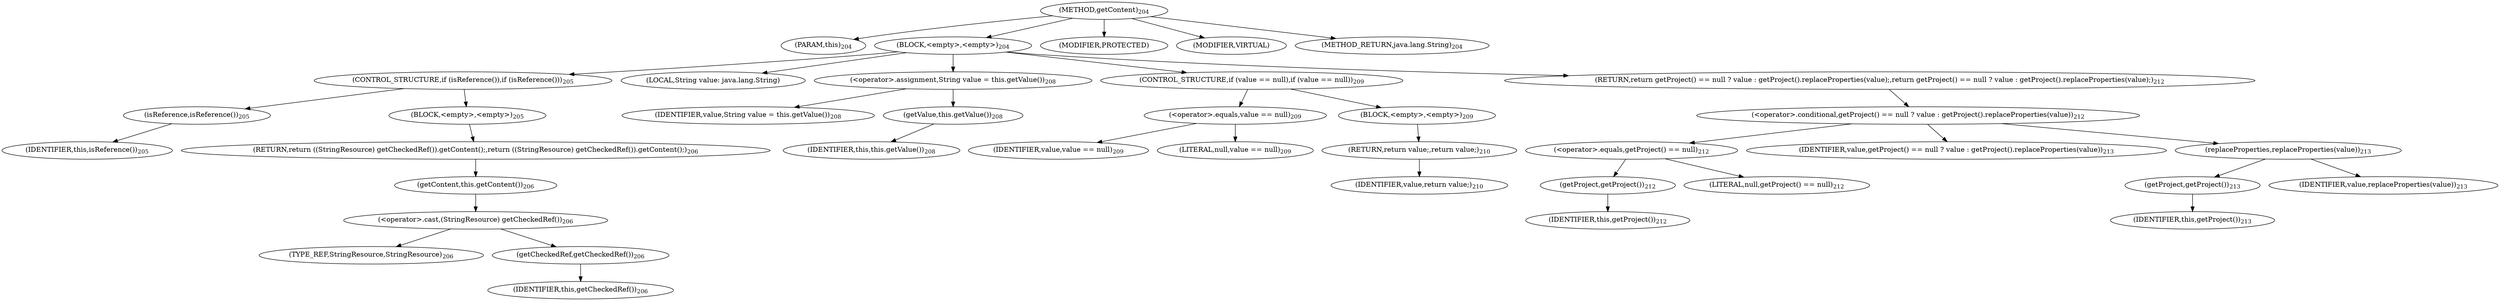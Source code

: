 digraph "getContent" {  
"288" [label = <(METHOD,getContent)<SUB>204</SUB>> ]
"35" [label = <(PARAM,this)<SUB>204</SUB>> ]
"289" [label = <(BLOCK,&lt;empty&gt;,&lt;empty&gt;)<SUB>204</SUB>> ]
"290" [label = <(CONTROL_STRUCTURE,if (isReference()),if (isReference()))<SUB>205</SUB>> ]
"291" [label = <(isReference,isReference())<SUB>205</SUB>> ]
"34" [label = <(IDENTIFIER,this,isReference())<SUB>205</SUB>> ]
"292" [label = <(BLOCK,&lt;empty&gt;,&lt;empty&gt;)<SUB>205</SUB>> ]
"293" [label = <(RETURN,return ((StringResource) getCheckedRef()).getContent();,return ((StringResource) getCheckedRef()).getContent();)<SUB>206</SUB>> ]
"294" [label = <(getContent,this.getContent())<SUB>206</SUB>> ]
"295" [label = <(&lt;operator&gt;.cast,(StringResource) getCheckedRef())<SUB>206</SUB>> ]
"296" [label = <(TYPE_REF,StringResource,StringResource)<SUB>206</SUB>> ]
"297" [label = <(getCheckedRef,getCheckedRef())<SUB>206</SUB>> ]
"36" [label = <(IDENTIFIER,this,getCheckedRef())<SUB>206</SUB>> ]
"298" [label = <(LOCAL,String value: java.lang.String)> ]
"299" [label = <(&lt;operator&gt;.assignment,String value = this.getValue())<SUB>208</SUB>> ]
"300" [label = <(IDENTIFIER,value,String value = this.getValue())<SUB>208</SUB>> ]
"301" [label = <(getValue,this.getValue())<SUB>208</SUB>> ]
"37" [label = <(IDENTIFIER,this,this.getValue())<SUB>208</SUB>> ]
"302" [label = <(CONTROL_STRUCTURE,if (value == null),if (value == null))<SUB>209</SUB>> ]
"303" [label = <(&lt;operator&gt;.equals,value == null)<SUB>209</SUB>> ]
"304" [label = <(IDENTIFIER,value,value == null)<SUB>209</SUB>> ]
"305" [label = <(LITERAL,null,value == null)<SUB>209</SUB>> ]
"306" [label = <(BLOCK,&lt;empty&gt;,&lt;empty&gt;)<SUB>209</SUB>> ]
"307" [label = <(RETURN,return value;,return value;)<SUB>210</SUB>> ]
"308" [label = <(IDENTIFIER,value,return value;)<SUB>210</SUB>> ]
"309" [label = <(RETURN,return getProject() == null ? value : getProject().replaceProperties(value);,return getProject() == null ? value : getProject().replaceProperties(value);)<SUB>212</SUB>> ]
"310" [label = <(&lt;operator&gt;.conditional,getProject() == null ? value : getProject().replaceProperties(value))<SUB>212</SUB>> ]
"311" [label = <(&lt;operator&gt;.equals,getProject() == null)<SUB>212</SUB>> ]
"312" [label = <(getProject,getProject())<SUB>212</SUB>> ]
"38" [label = <(IDENTIFIER,this,getProject())<SUB>212</SUB>> ]
"313" [label = <(LITERAL,null,getProject() == null)<SUB>212</SUB>> ]
"314" [label = <(IDENTIFIER,value,getProject() == null ? value : getProject().replaceProperties(value))<SUB>213</SUB>> ]
"315" [label = <(replaceProperties,replaceProperties(value))<SUB>213</SUB>> ]
"316" [label = <(getProject,getProject())<SUB>213</SUB>> ]
"39" [label = <(IDENTIFIER,this,getProject())<SUB>213</SUB>> ]
"317" [label = <(IDENTIFIER,value,replaceProperties(value))<SUB>213</SUB>> ]
"318" [label = <(MODIFIER,PROTECTED)> ]
"319" [label = <(MODIFIER,VIRTUAL)> ]
"320" [label = <(METHOD_RETURN,java.lang.String)<SUB>204</SUB>> ]
  "288" -> "35" 
  "288" -> "289" 
  "288" -> "318" 
  "288" -> "319" 
  "288" -> "320" 
  "289" -> "290" 
  "289" -> "298" 
  "289" -> "299" 
  "289" -> "302" 
  "289" -> "309" 
  "290" -> "291" 
  "290" -> "292" 
  "291" -> "34" 
  "292" -> "293" 
  "293" -> "294" 
  "294" -> "295" 
  "295" -> "296" 
  "295" -> "297" 
  "297" -> "36" 
  "299" -> "300" 
  "299" -> "301" 
  "301" -> "37" 
  "302" -> "303" 
  "302" -> "306" 
  "303" -> "304" 
  "303" -> "305" 
  "306" -> "307" 
  "307" -> "308" 
  "309" -> "310" 
  "310" -> "311" 
  "310" -> "314" 
  "310" -> "315" 
  "311" -> "312" 
  "311" -> "313" 
  "312" -> "38" 
  "315" -> "316" 
  "315" -> "317" 
  "316" -> "39" 
}
